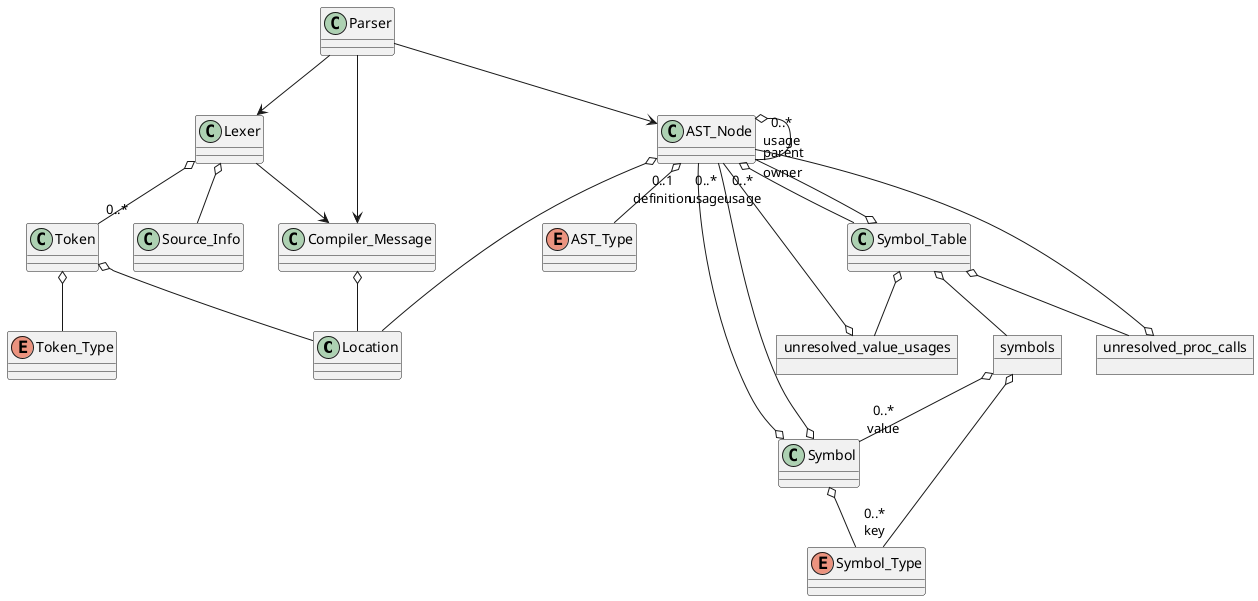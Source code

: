 @startuml "testclib"
class Location
class Source_Info
class Compiler_Message
Compiler_Message o-- Location

class Lexer
class Token
enum Token_Type
Token o-- Token_Type
Token o-- Location
Lexer o-- "0..*" Token
Lexer o-- Source_Info
Lexer --> Compiler_Message

enum AST_Type
class AST_Node
class Symbol_Table
AST_Node o-- AST_Type
AST_Node o-- Location
AST_Node o-- "parent" AST_Node
AST_Node o-- Symbol_Table

class Symbol
enum Symbol_Type
object symbols
object unresolved_proc_calls
object unresolved_value_usages
Symbol o-- Symbol_Type
Symbol o-- "0..1\ndefinition" AST_Node
Symbol o-- "0..*\nusage" AST_Node
Symbol_Table o-- "owner" AST_Node
Symbol_Table o-- symbols
symbols o-- "0..*\nkey" Symbol_Type
symbols o-- "0..*\nvalue" Symbol
Symbol_Table o-- unresolved_proc_calls
Symbol_Table o-- unresolved_value_usages
unresolved_proc_calls o-- "0..*\nusage" AST_Node
unresolved_value_usages o-- "0..*\nusage" AST_Node
class Parser
Parser --> Lexer
Parser --> AST_Node
Parser --> Compiler_Message

@enduml
